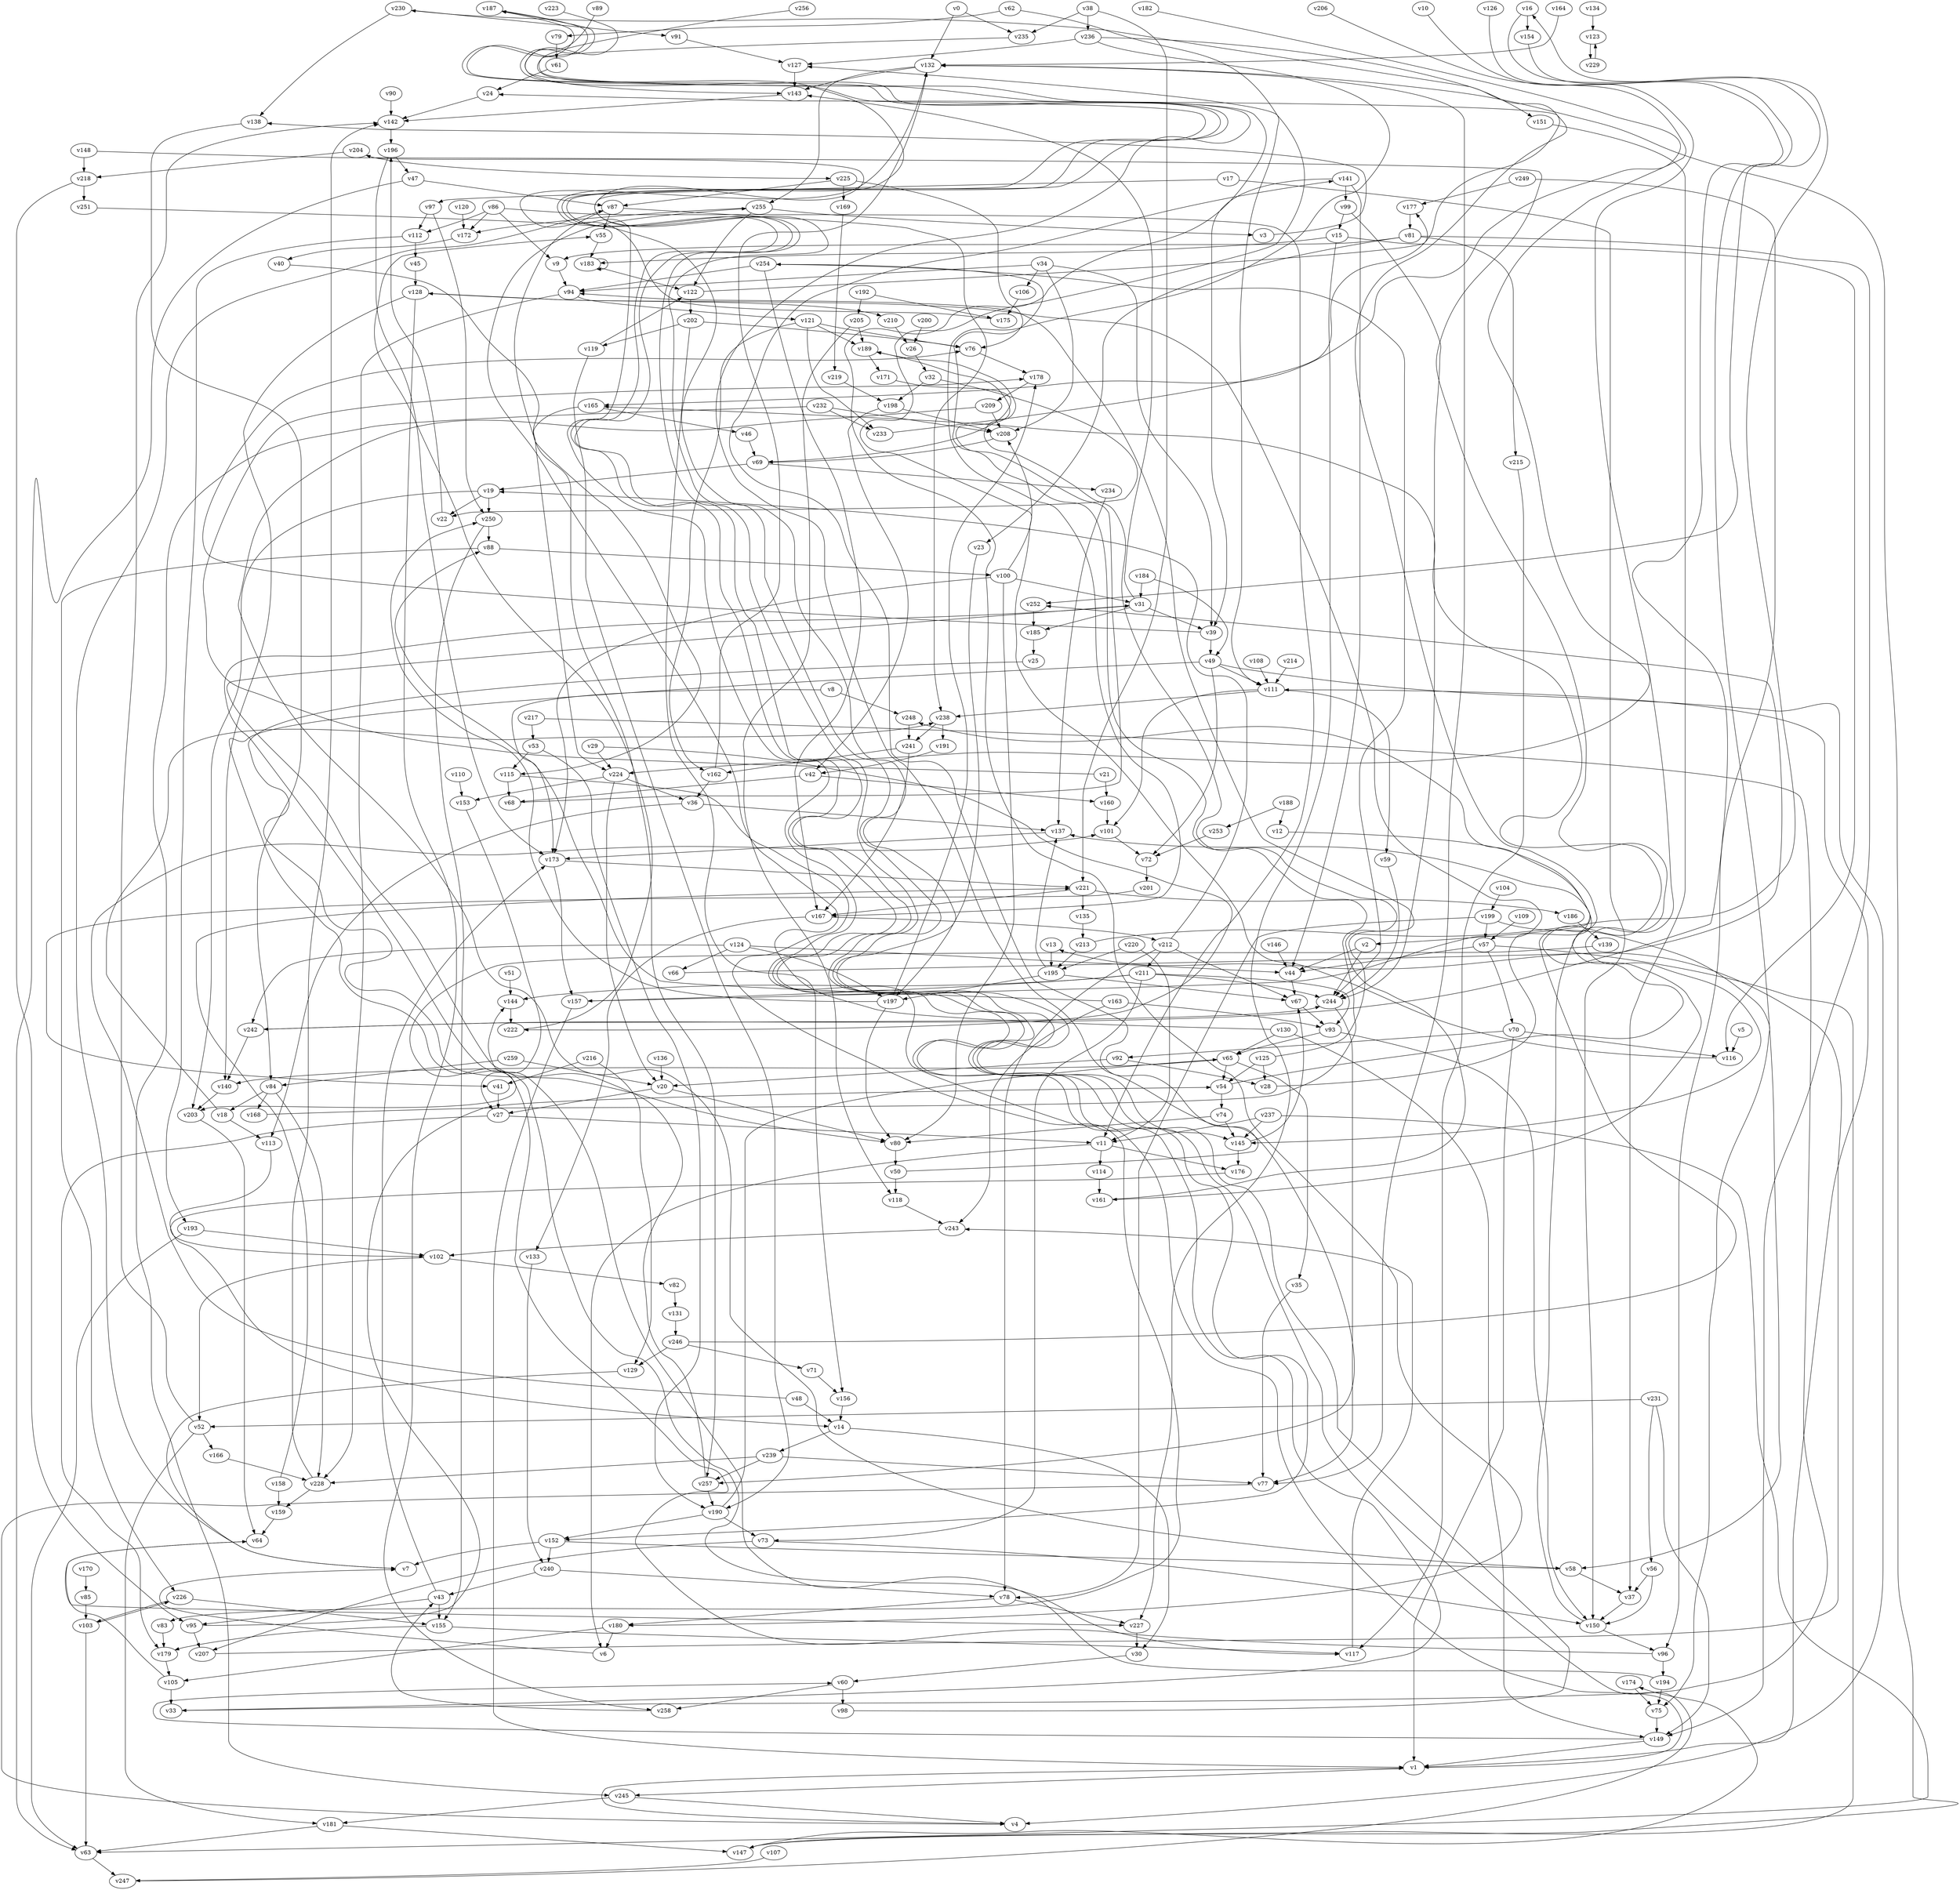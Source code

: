 // Benchmark game 378 - 260 vertices
// time_bound: 27
// targets: v173
digraph G {
    v0 [name="v0", player=1];
    v1 [name="v1", player=1];
    v2 [name="v2", player=1];
    v3 [name="v3", player=1];
    v4 [name="v4", player=1];
    v5 [name="v5", player=0];
    v6 [name="v6", player=1];
    v7 [name="v7", player=0];
    v8 [name="v8", player=1];
    v9 [name="v9", player=0];
    v10 [name="v10", player=1];
    v11 [name="v11", player=1];
    v12 [name="v12", player=0];
    v13 [name="v13", player=1];
    v14 [name="v14", player=1];
    v15 [name="v15", player=0];
    v16 [name="v16", player=1];
    v17 [name="v17", player=0];
    v18 [name="v18", player=0];
    v19 [name="v19", player=1];
    v20 [name="v20", player=0];
    v21 [name="v21", player=1];
    v22 [name="v22", player=0];
    v23 [name="v23", player=1];
    v24 [name="v24", player=0];
    v25 [name="v25", player=1];
    v26 [name="v26", player=0];
    v27 [name="v27", player=0];
    v28 [name="v28", player=1];
    v29 [name="v29", player=1];
    v30 [name="v30", player=0];
    v31 [name="v31", player=1];
    v32 [name="v32", player=1];
    v33 [name="v33", player=0];
    v34 [name="v34", player=0];
    v35 [name="v35", player=1];
    v36 [name="v36", player=0];
    v37 [name="v37", player=1];
    v38 [name="v38", player=0];
    v39 [name="v39", player=1];
    v40 [name="v40", player=0];
    v41 [name="v41", player=1];
    v42 [name="v42", player=1];
    v43 [name="v43", player=1];
    v44 [name="v44", player=1];
    v45 [name="v45", player=0];
    v46 [name="v46", player=1];
    v47 [name="v47", player=0];
    v48 [name="v48", player=1];
    v49 [name="v49", player=1];
    v50 [name="v50", player=1];
    v51 [name="v51", player=1];
    v52 [name="v52", player=0];
    v53 [name="v53", player=1];
    v54 [name="v54", player=0];
    v55 [name="v55", player=0];
    v56 [name="v56", player=0];
    v57 [name="v57", player=1];
    v58 [name="v58", player=0];
    v59 [name="v59", player=1];
    v60 [name="v60", player=0];
    v61 [name="v61", player=0];
    v62 [name="v62", player=0];
    v63 [name="v63", player=1];
    v64 [name="v64", player=0];
    v65 [name="v65", player=1];
    v66 [name="v66", player=1];
    v67 [name="v67", player=0];
    v68 [name="v68", player=1];
    v69 [name="v69", player=1];
    v70 [name="v70", player=1];
    v71 [name="v71", player=0];
    v72 [name="v72", player=1];
    v73 [name="v73", player=0];
    v74 [name="v74", player=1];
    v75 [name="v75", player=1];
    v76 [name="v76", player=0];
    v77 [name="v77", player=0];
    v78 [name="v78", player=1];
    v79 [name="v79", player=0];
    v80 [name="v80", player=0];
    v81 [name="v81", player=1];
    v82 [name="v82", player=1];
    v83 [name="v83", player=1];
    v84 [name="v84", player=1];
    v85 [name="v85", player=1];
    v86 [name="v86", player=1];
    v87 [name="v87", player=0];
    v88 [name="v88", player=0];
    v89 [name="v89", player=0];
    v90 [name="v90", player=0];
    v91 [name="v91", player=1];
    v92 [name="v92", player=1];
    v93 [name="v93", player=1];
    v94 [name="v94", player=0];
    v95 [name="v95", player=1];
    v96 [name="v96", player=0];
    v97 [name="v97", player=0];
    v98 [name="v98", player=1];
    v99 [name="v99", player=0];
    v100 [name="v100", player=0];
    v101 [name="v101", player=0];
    v102 [name="v102", player=1];
    v103 [name="v103", player=1];
    v104 [name="v104", player=1];
    v105 [name="v105", player=0];
    v106 [name="v106", player=0];
    v107 [name="v107", player=0];
    v108 [name="v108", player=1];
    v109 [name="v109", player=0];
    v110 [name="v110", player=1];
    v111 [name="v111", player=0];
    v112 [name="v112", player=1];
    v113 [name="v113", player=1];
    v114 [name="v114", player=0];
    v115 [name="v115", player=1];
    v116 [name="v116", player=1];
    v117 [name="v117", player=0];
    v118 [name="v118", player=0];
    v119 [name="v119", player=0];
    v120 [name="v120", player=0];
    v121 [name="v121", player=0];
    v122 [name="v122", player=1];
    v123 [name="v123", player=1];
    v124 [name="v124", player=0];
    v125 [name="v125", player=1];
    v126 [name="v126", player=1];
    v127 [name="v127", player=0];
    v128 [name="v128", player=1];
    v129 [name="v129", player=1];
    v130 [name="v130", player=1];
    v131 [name="v131", player=1];
    v132 [name="v132", player=0];
    v133 [name="v133", player=1];
    v134 [name="v134", player=1];
    v135 [name="v135", player=0];
    v136 [name="v136", player=0];
    v137 [name="v137", player=0];
    v138 [name="v138", player=1];
    v139 [name="v139", player=0];
    v140 [name="v140", player=1];
    v141 [name="v141", player=0];
    v142 [name="v142", player=0];
    v143 [name="v143", player=1];
    v144 [name="v144", player=1];
    v145 [name="v145", player=1];
    v146 [name="v146", player=1];
    v147 [name="v147", player=1];
    v148 [name="v148", player=0];
    v149 [name="v149", player=1];
    v150 [name="v150", player=1];
    v151 [name="v151", player=1];
    v152 [name="v152", player=1];
    v153 [name="v153", player=0];
    v154 [name="v154", player=1];
    v155 [name="v155", player=0];
    v156 [name="v156", player=1];
    v157 [name="v157", player=0];
    v158 [name="v158", player=1];
    v159 [name="v159", player=0];
    v160 [name="v160", player=0];
    v161 [name="v161", player=0];
    v162 [name="v162", player=0];
    v163 [name="v163", player=1];
    v164 [name="v164", player=1];
    v165 [name="v165", player=1];
    v166 [name="v166", player=0];
    v167 [name="v167", player=1];
    v168 [name="v168", player=1];
    v169 [name="v169", player=1];
    v170 [name="v170", player=1];
    v171 [name="v171", player=0];
    v172 [name="v172", player=1];
    v173 [name="v173", player=1, target=1];
    v174 [name="v174", player=0];
    v175 [name="v175", player=0];
    v176 [name="v176", player=0];
    v177 [name="v177", player=1];
    v178 [name="v178", player=1];
    v179 [name="v179", player=1];
    v180 [name="v180", player=0];
    v181 [name="v181", player=0];
    v182 [name="v182", player=1];
    v183 [name="v183", player=0];
    v184 [name="v184", player=1];
    v185 [name="v185", player=0];
    v186 [name="v186", player=0];
    v187 [name="v187", player=0];
    v188 [name="v188", player=1];
    v189 [name="v189", player=0];
    v190 [name="v190", player=0];
    v191 [name="v191", player=1];
    v192 [name="v192", player=0];
    v193 [name="v193", player=0];
    v194 [name="v194", player=1];
    v195 [name="v195", player=0];
    v196 [name="v196", player=1];
    v197 [name="v197", player=0];
    v198 [name="v198", player=1];
    v199 [name="v199", player=1];
    v200 [name="v200", player=1];
    v201 [name="v201", player=1];
    v202 [name="v202", player=1];
    v203 [name="v203", player=1];
    v204 [name="v204", player=1];
    v205 [name="v205", player=1];
    v206 [name="v206", player=0];
    v207 [name="v207", player=0];
    v208 [name="v208", player=0];
    v209 [name="v209", player=1];
    v210 [name="v210", player=1];
    v211 [name="v211", player=0];
    v212 [name="v212", player=1];
    v213 [name="v213", player=1];
    v214 [name="v214", player=1];
    v215 [name="v215", player=0];
    v216 [name="v216", player=1];
    v217 [name="v217", player=1];
    v218 [name="v218", player=0];
    v219 [name="v219", player=0];
    v220 [name="v220", player=0];
    v221 [name="v221", player=1];
    v222 [name="v222", player=1];
    v223 [name="v223", player=0];
    v224 [name="v224", player=1];
    v225 [name="v225", player=1];
    v226 [name="v226", player=1];
    v227 [name="v227", player=1];
    v228 [name="v228", player=1];
    v229 [name="v229", player=0];
    v230 [name="v230", player=1];
    v231 [name="v231", player=1];
    v232 [name="v232", player=1];
    v233 [name="v233", player=0];
    v234 [name="v234", player=0];
    v235 [name="v235", player=0];
    v236 [name="v236", player=0];
    v237 [name="v237", player=1];
    v238 [name="v238", player=0];
    v239 [name="v239", player=0];
    v240 [name="v240", player=0];
    v241 [name="v241", player=0];
    v242 [name="v242", player=1];
    v243 [name="v243", player=0];
    v244 [name="v244", player=0];
    v245 [name="v245", player=0];
    v246 [name="v246", player=1];
    v247 [name="v247", player=1];
    v248 [name="v248", player=0];
    v249 [name="v249", player=0];
    v250 [name="v250", player=0];
    v251 [name="v251", player=1];
    v252 [name="v252", player=0];
    v253 [name="v253", player=1];
    v254 [name="v254", player=1];
    v255 [name="v255", player=1];
    v256 [name="v256", player=0];
    v257 [name="v257", player=0];
    v258 [name="v258", player=0];
    v259 [name="v259", player=0];

    v0 -> v235;
    v1 -> v111;
    v2 -> v44;
    v3 -> v138 [constraint="t >= 2"];
    v4 -> v1 [constraint="t < 9"];
    v5 -> v116;
    v6 -> v7 [constraint="t >= 1"];
    v7 -> v87;
    v8 -> v248;
    v9 -> v94;
    v10 -> v145 [constraint="t mod 2 == 0"];
    v11 -> v114;
    v12 -> v2 [constraint="t < 7"];
    v13 -> v195;
    v14 -> v239;
    v15 -> v183;
    v16 -> v58 [constraint="t >= 3"];
    v17 -> v150;
    v18 -> v238 [constraint="t >= 5"];
    v19 -> v203;
    v20 -> v80;
    v21 -> v178 [constraint="t >= 4"];
    v22 -> v196;
    v23 -> v197;
    v24 -> v142;
    v25 -> v80 [constraint="t < 5"];
    v26 -> v32;
    v27 -> v179;
    v28 -> v248 [constraint="t < 10"];
    v29 -> v222 [constraint="t mod 4 == 0"];
    v30 -> v60;
    v31 -> v143;
    v32 -> v22 [constraint="t >= 5"];
    v33 -> v187 [constraint="t < 13"];
    v34 -> v208;
    v35 -> v77;
    v36 -> v137;
    v37 -> v150;
    v38 -> v236;
    v39 -> v76 [constraint="t mod 2 == 1"];
    v40 -> v115 [constraint="t mod 2 == 1"];
    v41 -> v27;
    v42 -> v68;
    v43 -> v155;
    v44 -> v67;
    v45 -> v128;
    v46 -> v69;
    v47 -> v87;
    v48 -> v101 [constraint="t < 12"];
    v49 -> v117 [constraint="t < 12"];
    v50 -> v141 [constraint="t mod 5 == 4"];
    v51 -> v144;
    v52 -> v142;
    v53 -> v190;
    v54 -> v165 [constraint="t < 10"];
    v55 -> v183;
    v56 -> v37;
    v57 -> v44;
    v58 -> v37;
    v59 -> v244;
    v60 -> v98;
    v61 -> v24;
    v62 -> v79;
    v63 -> v247;
    v64 -> v227 [constraint="t >= 4"];
    v65 -> v140;
    v66 -> v252 [constraint="t >= 1"];
    v67 -> v93;
    v68 -> v189 [constraint="t < 7"];
    v69 -> v234;
    v70 -> v116;
    v71 -> v156;
    v72 -> v201;
    v73 -> v207;
    v74 -> v145;
    v75 -> v149;
    v76 -> v178;
    v77 -> v4 [constraint="t < 15"];
    v78 -> v227;
    v79 -> v61;
    v80 -> v50;
    v81 -> v149;
    v82 -> v131;
    v83 -> v179;
    v84 -> v228;
    v85 -> v103;
    v86 -> v11;
    v87 -> v55;
    v88 -> v226;
    v89 -> v143 [constraint="t >= 1"];
    v90 -> v142;
    v91 -> v127;
    v92 -> v28;
    v93 -> v150;
    v94 -> v228;
    v95 -> v54 [constraint="t < 5"];
    v96 -> v144 [constraint="t < 9"];
    v97 -> v112;
    v98 -> v204 [constraint="t mod 2 == 1"];
    v99 -> v15;
    v100 -> v173;
    v101 -> v72;
    v102 -> v82;
    v103 -> v226;
    v104 -> v199;
    v105 -> v64 [constraint="t < 14"];
    v106 -> v175;
    v107 -> v247;
    v108 -> v111;
    v109 -> v57;
    v110 -> v153;
    v111 -> v59;
    v112 -> v193;
    v113 -> v14 [constraint="t mod 4 == 3"];
    v114 -> v161;
    v115 -> v83 [constraint="t < 11"];
    v116 -> v127 [constraint="t < 8"];
    v117 -> v243;
    v118 -> v243;
    v119 -> v190;
    v120 -> v172;
    v121 -> v233;
    v122 -> v177 [constraint="t >= 3"];
    v123 -> v229;
    v124 -> v66;
    v125 -> v94 [constraint="t < 15"];
    v126 -> v242 [constraint="t >= 4"];
    v127 -> v143;
    v128 -> v210;
    v129 -> v7 [constraint="t >= 3"];
    v130 -> v255 [constraint="t >= 5"];
    v131 -> v246;
    v132 -> v143;
    v133 -> v240;
    v134 -> v123;
    v135 -> v213;
    v136 -> v20;
    v137 -> v173;
    v138 -> v84;
    v139 -> v203 [constraint="t < 11"];
    v140 -> v203;
    v141 -> v39;
    v142 -> v196;
    v143 -> v142;
    v144 -> v222;
    v145 -> v67;
    v146 -> v44;
    v147 -> v174 [constraint="t < 6"];
    v148 -> v161 [constraint="t mod 4 == 3"];
    v149 -> v60 [constraint="t mod 4 == 0"];
    v150 -> v96;
    v151 -> v37;
    v152 -> v58;
    v153 -> v27;
    v154 -> v252 [constraint="t >= 5"];
    v155 -> v179;
    v156 -> v14;
    v157 -> v128 [constraint="t >= 5"];
    v158 -> v221 [constraint="t >= 4"];
    v159 -> v64;
    v160 -> v101;
    v161 -> v189 [constraint="t < 10"];
    v162 -> v36;
    v163 -> v88 [constraint="t < 8"];
    v164 -> v132 [constraint="t >= 4"];
    v165 -> v224;
    v166 -> v228;
    v167 -> v212;
    v168 -> v254 [constraint="t < 12"];
    v169 -> v219;
    v170 -> v85;
    v171 -> v69 [constraint="t >= 3"];
    v172 -> v40;
    v173 -> v221;
    v174 -> v75;
    v175 -> v132 [constraint="t mod 2 == 0"];
    v176 -> v102 [constraint="t < 11"];
    v177 -> v81;
    v178 -> v209;
    v179 -> v105;
    v180 -> v105;
    v181 -> v63;
    v182 -> v165 [constraint="t mod 5 == 0"];
    v183 -> v183;
    v184 -> v49 [constraint="t < 13"];
    v185 -> v25;
    v186 -> v139;
    v187 -> v152 [constraint="t < 9"];
    v188 -> v12;
    v189 -> v171;
    v190 -> v65;
    v191 -> v42;
    v192 -> v205;
    v193 -> v63;
    v194 -> v31 [constraint="t < 8"];
    v195 -> v137;
    v196 -> v47;
    v197 -> v250 [constraint="t >= 2"];
    v198 -> v208;
    v199 -> v57;
    v200 -> v26;
    v201 -> v41 [constraint="t < 6"];
    v202 -> v119;
    v203 -> v64;
    v204 -> v225;
    v205 -> v189;
    v206 -> v224 [constraint="t < 13"];
    v207 -> v13 [constraint="t mod 5 == 0"];
    v208 -> v69;
    v209 -> v58 [constraint="t mod 2 == 0"];
    v210 -> v26;
    v211 -> v93;
    v212 -> v67;
    v213 -> v16 [constraint="t >= 5"];
    v214 -> v111;
    v215 -> v117;
    v216 -> v41;
    v217 -> v33 [constraint="t >= 5"];
    v218 -> v251;
    v219 -> v198;
    v220 -> v11;
    v221 -> v186;
    v222 -> v55 [constraint="t >= 5"];
    v223 -> v257 [constraint="t >= 3"];
    v224 -> v20;
    v225 -> v76;
    v226 -> v155;
    v227 -> v30;
    v228 -> v159;
    v229 -> v123;
    v230 -> v91;
    v231 -> v149;
    v232 -> v208;
    v233 -> v230 [constraint="t mod 5 == 2"];
    v234 -> v137;
    v235 -> v1 [constraint="t >= 4"];
    v236 -> v167 [constraint="t mod 4 == 1"];
    v237 -> v63 [constraint="t < 15"];
    v238 -> v241;
    v239 -> v228;
    v240 -> v43;
    v241 -> v167;
    v242 -> v244 [constraint="t >= 1"];
    v243 -> v102;
    v244 -> v77;
    v245 -> v4;
    v246 -> v24 [constraint="t mod 4 == 3"];
    v247 -> v187 [constraint="t >= 4"];
    v248 -> v241;
    v249 -> v96;
    v250 -> v155;
    v251 -> v145 [constraint="t >= 5"];
    v252 -> v185;
    v253 -> v72;
    v254 -> v94;
    v255 -> v122;
    v256 -> v180 [constraint="t < 12"];
    v257 -> v31 [constraint="t >= 5"];
    v258 -> v43 [constraint="t mod 4 == 3"];
    v259 -> v20;
    v16 -> v154;
    v86 -> v112;
    v194 -> v75;
    v211 -> v157;
    v96 -> v194;
    v57 -> v70;
    v188 -> v253;
    v237 -> v11;
    v205 -> v118;
    v197 -> v178;
    v81 -> v23;
    v147 -> v132;
    v128 -> v140;
    v11 -> v6;
    v232 -> v233;
    v20 -> v27;
    v238 -> v191;
    v181 -> v147;
    v62 -> v111;
    v124 -> v44;
    v211 -> v73;
    v239 -> v257;
    v95 -> v207;
    v124 -> v242;
    v48 -> v14;
    v32 -> v198;
    v60 -> v258;
    v119 -> v122;
    v27 -> v11;
    v49 -> v4;
    v246 -> v129;
    v220 -> v195;
    v184 -> v31;
    v162 -> v132;
    v19 -> v22;
    v212 -> v211;
    v237 -> v145;
    v195 -> v67;
    v209 -> v208;
    v152 -> v240;
    v255 -> v3;
    v21 -> v160;
    v257 -> v190;
    v34 -> v94;
    v65 -> v54;
    v236 -> v151;
    v254 -> v244;
    v53 -> v115;
    v249 -> v177;
    v93 -> v65;
    v124 -> v197;
    v70 -> v92;
    v155 -> v117;
    v230 -> v138;
    v141 -> v44;
    v190 -> v152;
    v34 -> v106;
    v29 -> v224;
    v195 -> v197;
    v213 -> v195;
    v231 -> v52;
    v100 -> v80;
    v56 -> v150;
    v2 -> v244;
    v167 -> v133;
    v211 -> v144;
    v259 -> v84;
    v87 -> v257;
    v47 -> v63;
    v163 -> v93;
    v14 -> v30;
    v149 -> v1;
    v125 -> v54;
    v212 -> v19;
    v125 -> v28;
    v121 -> v76;
    v94 -> v121;
    v130 -> v65;
    v111 -> v101;
    v202 -> v76;
    v152 -> v7;
    v255 -> v172;
    v197 -> v80;
    v74 -> v80;
    v232 -> v245;
    v0 -> v132;
    v112 -> v45;
    v150 -> v137;
    v50 -> v118;
    v148 -> v218;
    v163 -> v243;
    v18 -> v113;
    v81 -> v215;
    v217 -> v53;
    v202 -> v156;
    v192 -> v175;
    v43 -> v173;
    v245 -> v181;
    v128 -> v258;
    v190 -> v73;
    v8 -> v173;
    v69 -> v19;
    v224 -> v153;
    v15 -> v227;
    v211 -> v244;
    v221 -> v135;
    v130 -> v149;
    v221 -> v167;
    v42 -> v160;
    v199 -> v75;
    v38 -> v235;
    v19 -> v250;
    v34 -> v39;
    v246 -> v71;
    v121 -> v189;
    v199 -> v78;
    v157 -> v1;
    v105 -> v33;
    v228 -> v142;
    v52 -> v166;
    v99 -> v244;
    v87 -> v238;
    v225 -> v169;
    v88 -> v100;
    v102 -> v52;
    v100 -> v31;
    v180 -> v6;
    v121 -> v162;
    v84 -> v18;
    v1 -> v245;
    v49 -> v72;
    v78 -> v180;
    v84 -> v168;
    v54 -> v74;
    v31 -> v39;
    v70 -> v1;
    v86 -> v172;
    v231 -> v56;
    v145 -> v176;
    v196 -> v173;
    v224 -> v36;
    v158 -> v159;
    v111 -> v238;
    v242 -> v140;
    v115 -> v68;
    v103 -> v63;
    v73 -> v150;
    v239 -> v77;
    v86 -> v9;
    v43 -> v95;
    v198 -> v42;
    v132 -> v255;
    v17 -> v97;
    v236 -> v127;
    v65 -> v35;
    v11 -> v176;
    v36 -> v113;
    v38 -> v221;
    v193 -> v102;
    v81 -> v9;
    v100 -> v208;
    v31 -> v185;
    v15 -> v116;
    v226 -> v103;
    v240 -> v78;
    v216 -> v129;
    v212 -> v78;
    v39 -> v49;
    v250 -> v88;
    v132 -> v77;
    v49 -> v111;
    v241 -> v162;
    v173 -> v157;
    v204 -> v218;
    v97 -> v250;
    v57 -> v147;
    v225 -> v87;
    v52 -> v181;
    v218 -> v95;
    v165 -> v46;
    v92 -> v20;
    v254 -> v167;
    v141 -> v99;
    v183 -> v122;
    v122 -> v202;
}
